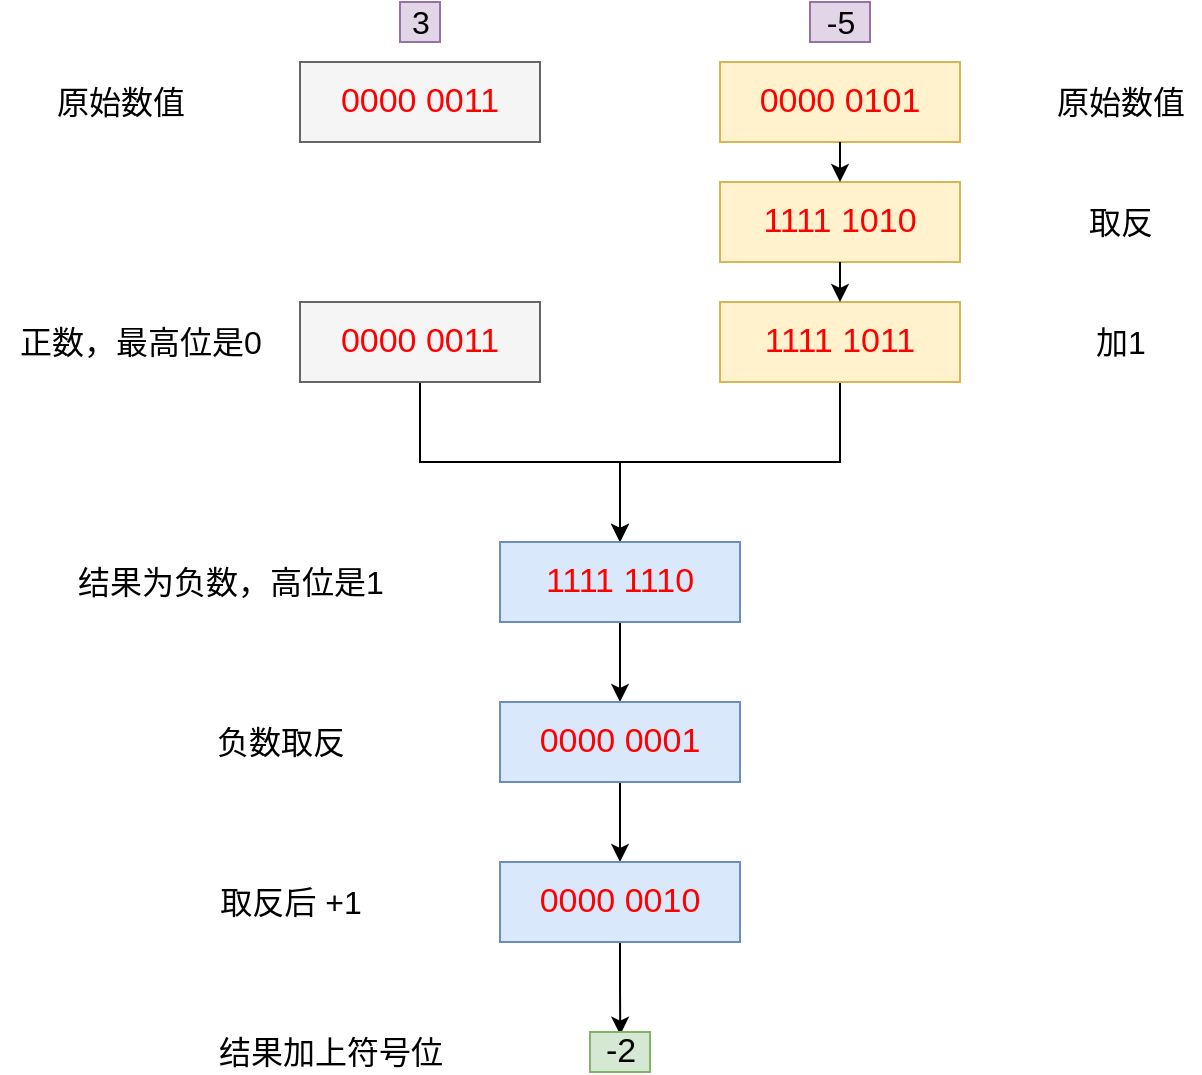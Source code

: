 <mxfile version="13.6.2" type="github">
  <diagram id="ysgxsM4BQP19nvBcSjX_" name="Page-1">
    <mxGraphModel dx="954" dy="876" grid="1" gridSize="10" guides="1" tooltips="1" connect="1" arrows="1" fold="1" page="1" pageScale="1" pageWidth="827" pageHeight="1169" math="0" shadow="0">
      <root>
        <mxCell id="0" />
        <mxCell id="1" parent="0" />
        <mxCell id="-JZ2Pr5o-1_vg5UID6oK-1" value="&lt;font color=&quot;#ff0000&quot; style=&quot;font-size: 17px&quot;&gt;0000 0011&lt;/font&gt;" style="rounded=0;whiteSpace=wrap;html=1;fillColor=#f5f5f5;strokeColor=#666666;fontColor=#333333;" vertex="1" parent="1">
          <mxGeometry x="160" y="80" width="120" height="40" as="geometry" />
        </mxCell>
        <mxCell id="-JZ2Pr5o-1_vg5UID6oK-2" value="&lt;font style=&quot;font-size: 16px&quot;&gt;3&lt;/font&gt;" style="text;html=1;align=center;verticalAlign=middle;resizable=0;points=[];autosize=1;fillColor=#e1d5e7;strokeColor=#9673a6;" vertex="1" parent="1">
          <mxGeometry x="210" y="50" width="20" height="20" as="geometry" />
        </mxCell>
        <mxCell id="-JZ2Pr5o-1_vg5UID6oK-3" value="&lt;font style=&quot;font-size: 16px&quot;&gt;原始数值&lt;/font&gt;" style="text;html=1;align=center;verticalAlign=middle;resizable=0;points=[];autosize=1;" vertex="1" parent="1">
          <mxGeometry x="30" y="90" width="80" height="20" as="geometry" />
        </mxCell>
        <mxCell id="-JZ2Pr5o-1_vg5UID6oK-20" style="edgeStyle=orthogonalEdgeStyle;rounded=0;orthogonalLoop=1;jettySize=auto;html=1;entryX=0.5;entryY=0;entryDx=0;entryDy=0;" edge="1" parent="1" source="-JZ2Pr5o-1_vg5UID6oK-4" target="-JZ2Pr5o-1_vg5UID6oK-19">
          <mxGeometry relative="1" as="geometry" />
        </mxCell>
        <mxCell id="-JZ2Pr5o-1_vg5UID6oK-4" value="&lt;font color=&quot;#ff0000&quot; style=&quot;font-size: 17px&quot;&gt;0000 0011&lt;/font&gt;" style="rounded=0;whiteSpace=wrap;html=1;fillColor=#f5f5f5;strokeColor=#666666;fontColor=#333333;" vertex="1" parent="1">
          <mxGeometry x="160" y="200" width="120" height="40" as="geometry" />
        </mxCell>
        <mxCell id="-JZ2Pr5o-1_vg5UID6oK-6" value="&lt;font style=&quot;font-size: 16px&quot;&gt;正数，最高位是0&lt;br&gt;&lt;/font&gt;" style="text;html=1;align=center;verticalAlign=middle;resizable=0;points=[];autosize=1;" vertex="1" parent="1">
          <mxGeometry x="10" y="210" width="140" height="20" as="geometry" />
        </mxCell>
        <mxCell id="-JZ2Pr5o-1_vg5UID6oK-7" value="&lt;font color=&quot;#ff0000&quot; style=&quot;font-size: 17px&quot;&gt;0000 0101&lt;/font&gt;" style="rounded=0;whiteSpace=wrap;html=1;fillColor=#fff2cc;strokeColor=#d6b656;" vertex="1" parent="1">
          <mxGeometry x="370" y="80" width="120" height="40" as="geometry" />
        </mxCell>
        <mxCell id="-JZ2Pr5o-1_vg5UID6oK-8" value="&lt;font style=&quot;font-size: 16px&quot;&gt;-5&lt;/font&gt;" style="text;html=1;align=center;verticalAlign=middle;resizable=0;points=[];autosize=1;fillColor=#e1d5e7;strokeColor=#9673a6;" vertex="1" parent="1">
          <mxGeometry x="415" y="50" width="30" height="20" as="geometry" />
        </mxCell>
        <mxCell id="-JZ2Pr5o-1_vg5UID6oK-9" value="&lt;font style=&quot;font-size: 16px&quot;&gt;原始数值&lt;/font&gt;" style="text;html=1;align=center;verticalAlign=middle;resizable=0;points=[];autosize=1;" vertex="1" parent="1">
          <mxGeometry x="530" y="90" width="80" height="20" as="geometry" />
        </mxCell>
        <mxCell id="-JZ2Pr5o-1_vg5UID6oK-10" value="&lt;font color=&quot;#ff0000&quot; style=&quot;font-size: 17px&quot;&gt;1111 1010&lt;/font&gt;" style="rounded=0;whiteSpace=wrap;html=1;fillColor=#fff2cc;strokeColor=#d6b656;" vertex="1" parent="1">
          <mxGeometry x="370" y="140" width="120" height="40" as="geometry" />
        </mxCell>
        <mxCell id="-JZ2Pr5o-1_vg5UID6oK-21" style="edgeStyle=orthogonalEdgeStyle;rounded=0;orthogonalLoop=1;jettySize=auto;html=1;entryX=0.5;entryY=0;entryDx=0;entryDy=0;" edge="1" parent="1" source="-JZ2Pr5o-1_vg5UID6oK-11" target="-JZ2Pr5o-1_vg5UID6oK-19">
          <mxGeometry relative="1" as="geometry" />
        </mxCell>
        <mxCell id="-JZ2Pr5o-1_vg5UID6oK-11" value="&lt;font color=&quot;#ff0000&quot; style=&quot;font-size: 17px&quot;&gt;1111 1011&lt;/font&gt;" style="rounded=0;whiteSpace=wrap;html=1;fillColor=#fff2cc;strokeColor=#d6b656;" vertex="1" parent="1">
          <mxGeometry x="370" y="200" width="120" height="40" as="geometry" />
        </mxCell>
        <mxCell id="-JZ2Pr5o-1_vg5UID6oK-12" value="&lt;font style=&quot;font-size: 16px&quot;&gt;取反&lt;/font&gt;" style="text;html=1;align=center;verticalAlign=middle;resizable=0;points=[];autosize=1;" vertex="1" parent="1">
          <mxGeometry x="545" y="150" width="50" height="20" as="geometry" />
        </mxCell>
        <mxCell id="-JZ2Pr5o-1_vg5UID6oK-13" value="&lt;span style=&quot;font-size: 16px&quot;&gt;加1&lt;/span&gt;" style="text;html=1;align=center;verticalAlign=middle;resizable=0;points=[];autosize=1;" vertex="1" parent="1">
          <mxGeometry x="550" y="210" width="40" height="20" as="geometry" />
        </mxCell>
        <mxCell id="-JZ2Pr5o-1_vg5UID6oK-14" value="" style="endArrow=classic;html=1;exitX=0.5;exitY=1;exitDx=0;exitDy=0;entryX=0.5;entryY=0;entryDx=0;entryDy=0;" edge="1" parent="1" source="-JZ2Pr5o-1_vg5UID6oK-7" target="-JZ2Pr5o-1_vg5UID6oK-10">
          <mxGeometry width="50" height="50" relative="1" as="geometry">
            <mxPoint x="410" y="340" as="sourcePoint" />
            <mxPoint x="460" y="290" as="targetPoint" />
          </mxGeometry>
        </mxCell>
        <mxCell id="-JZ2Pr5o-1_vg5UID6oK-15" value="" style="endArrow=classic;html=1;exitX=0.5;exitY=1;exitDx=0;exitDy=0;entryX=0.5;entryY=0;entryDx=0;entryDy=0;" edge="1" parent="1" source="-JZ2Pr5o-1_vg5UID6oK-10" target="-JZ2Pr5o-1_vg5UID6oK-11">
          <mxGeometry width="50" height="50" relative="1" as="geometry">
            <mxPoint x="440.0" y="130" as="sourcePoint" />
            <mxPoint x="440.0" y="150" as="targetPoint" />
          </mxGeometry>
        </mxCell>
        <mxCell id="-JZ2Pr5o-1_vg5UID6oK-29" style="edgeStyle=orthogonalEdgeStyle;rounded=0;orthogonalLoop=1;jettySize=auto;html=1;entryX=0.5;entryY=0;entryDx=0;entryDy=0;" edge="1" parent="1" source="-JZ2Pr5o-1_vg5UID6oK-19" target="-JZ2Pr5o-1_vg5UID6oK-24">
          <mxGeometry relative="1" as="geometry" />
        </mxCell>
        <mxCell id="-JZ2Pr5o-1_vg5UID6oK-19" value="&lt;font color=&quot;#ff0000&quot; style=&quot;font-size: 17px&quot;&gt;1111 1110&lt;/font&gt;" style="rounded=0;whiteSpace=wrap;html=1;fillColor=#dae8fc;strokeColor=#6c8ebf;" vertex="1" parent="1">
          <mxGeometry x="260" y="320" width="120" height="40" as="geometry" />
        </mxCell>
        <mxCell id="-JZ2Pr5o-1_vg5UID6oK-22" value="&lt;font style=&quot;font-size: 16px&quot;&gt;结果为负数，高位是1&lt;br&gt;&lt;/font&gt;" style="text;html=1;align=center;verticalAlign=middle;resizable=0;points=[];autosize=1;" vertex="1" parent="1">
          <mxGeometry x="40" y="330" width="170" height="20" as="geometry" />
        </mxCell>
        <mxCell id="-JZ2Pr5o-1_vg5UID6oK-23" value="&lt;font style=&quot;font-size: 16px&quot;&gt;负数取反&lt;br&gt;&lt;/font&gt;" style="text;html=1;align=center;verticalAlign=middle;resizable=0;points=[];autosize=1;" vertex="1" parent="1">
          <mxGeometry x="110" y="410" width="80" height="20" as="geometry" />
        </mxCell>
        <mxCell id="-JZ2Pr5o-1_vg5UID6oK-30" style="edgeStyle=orthogonalEdgeStyle;rounded=0;orthogonalLoop=1;jettySize=auto;html=1;entryX=0.5;entryY=0;entryDx=0;entryDy=0;" edge="1" parent="1" source="-JZ2Pr5o-1_vg5UID6oK-24" target="-JZ2Pr5o-1_vg5UID6oK-26">
          <mxGeometry relative="1" as="geometry" />
        </mxCell>
        <mxCell id="-JZ2Pr5o-1_vg5UID6oK-24" value="&lt;font color=&quot;#ff0000&quot; style=&quot;font-size: 17px&quot;&gt;0000 0001&lt;/font&gt;" style="rounded=0;whiteSpace=wrap;html=1;fillColor=#dae8fc;strokeColor=#6c8ebf;" vertex="1" parent="1">
          <mxGeometry x="260" y="400" width="120" height="40" as="geometry" />
        </mxCell>
        <mxCell id="-JZ2Pr5o-1_vg5UID6oK-25" value="&lt;font style=&quot;font-size: 16px&quot;&gt;取反后 +1&lt;br&gt;&lt;/font&gt;" style="text;html=1;align=center;verticalAlign=middle;resizable=0;points=[];autosize=1;" vertex="1" parent="1">
          <mxGeometry x="110" y="490" width="90" height="20" as="geometry" />
        </mxCell>
        <mxCell id="-JZ2Pr5o-1_vg5UID6oK-32" style="edgeStyle=orthogonalEdgeStyle;rounded=0;orthogonalLoop=1;jettySize=auto;html=1;entryX=0.504;entryY=0.068;entryDx=0;entryDy=0;entryPerimeter=0;" edge="1" parent="1" source="-JZ2Pr5o-1_vg5UID6oK-26" target="-JZ2Pr5o-1_vg5UID6oK-31">
          <mxGeometry relative="1" as="geometry" />
        </mxCell>
        <mxCell id="-JZ2Pr5o-1_vg5UID6oK-26" value="&lt;font color=&quot;#ff0000&quot; style=&quot;font-size: 17px&quot;&gt;0000 0010&lt;/font&gt;" style="rounded=0;whiteSpace=wrap;html=1;fillColor=#dae8fc;strokeColor=#6c8ebf;" vertex="1" parent="1">
          <mxGeometry x="260" y="480" width="120" height="40" as="geometry" />
        </mxCell>
        <mxCell id="-JZ2Pr5o-1_vg5UID6oK-27" value="&lt;font style=&quot;font-size: 16px&quot;&gt;结果加上符号位&lt;br&gt;&lt;/font&gt;" style="text;html=1;align=center;verticalAlign=middle;resizable=0;points=[];autosize=1;" vertex="1" parent="1">
          <mxGeometry x="110" y="565" width="130" height="20" as="geometry" />
        </mxCell>
        <mxCell id="-JZ2Pr5o-1_vg5UID6oK-31" value="&lt;font style=&quot;font-size: 17px&quot;&gt;-2&lt;/font&gt;" style="text;html=1;align=center;verticalAlign=middle;resizable=0;points=[];autosize=1;fillColor=#d5e8d4;strokeColor=#82b366;" vertex="1" parent="1">
          <mxGeometry x="305" y="565" width="30" height="20" as="geometry" />
        </mxCell>
      </root>
    </mxGraphModel>
  </diagram>
</mxfile>
